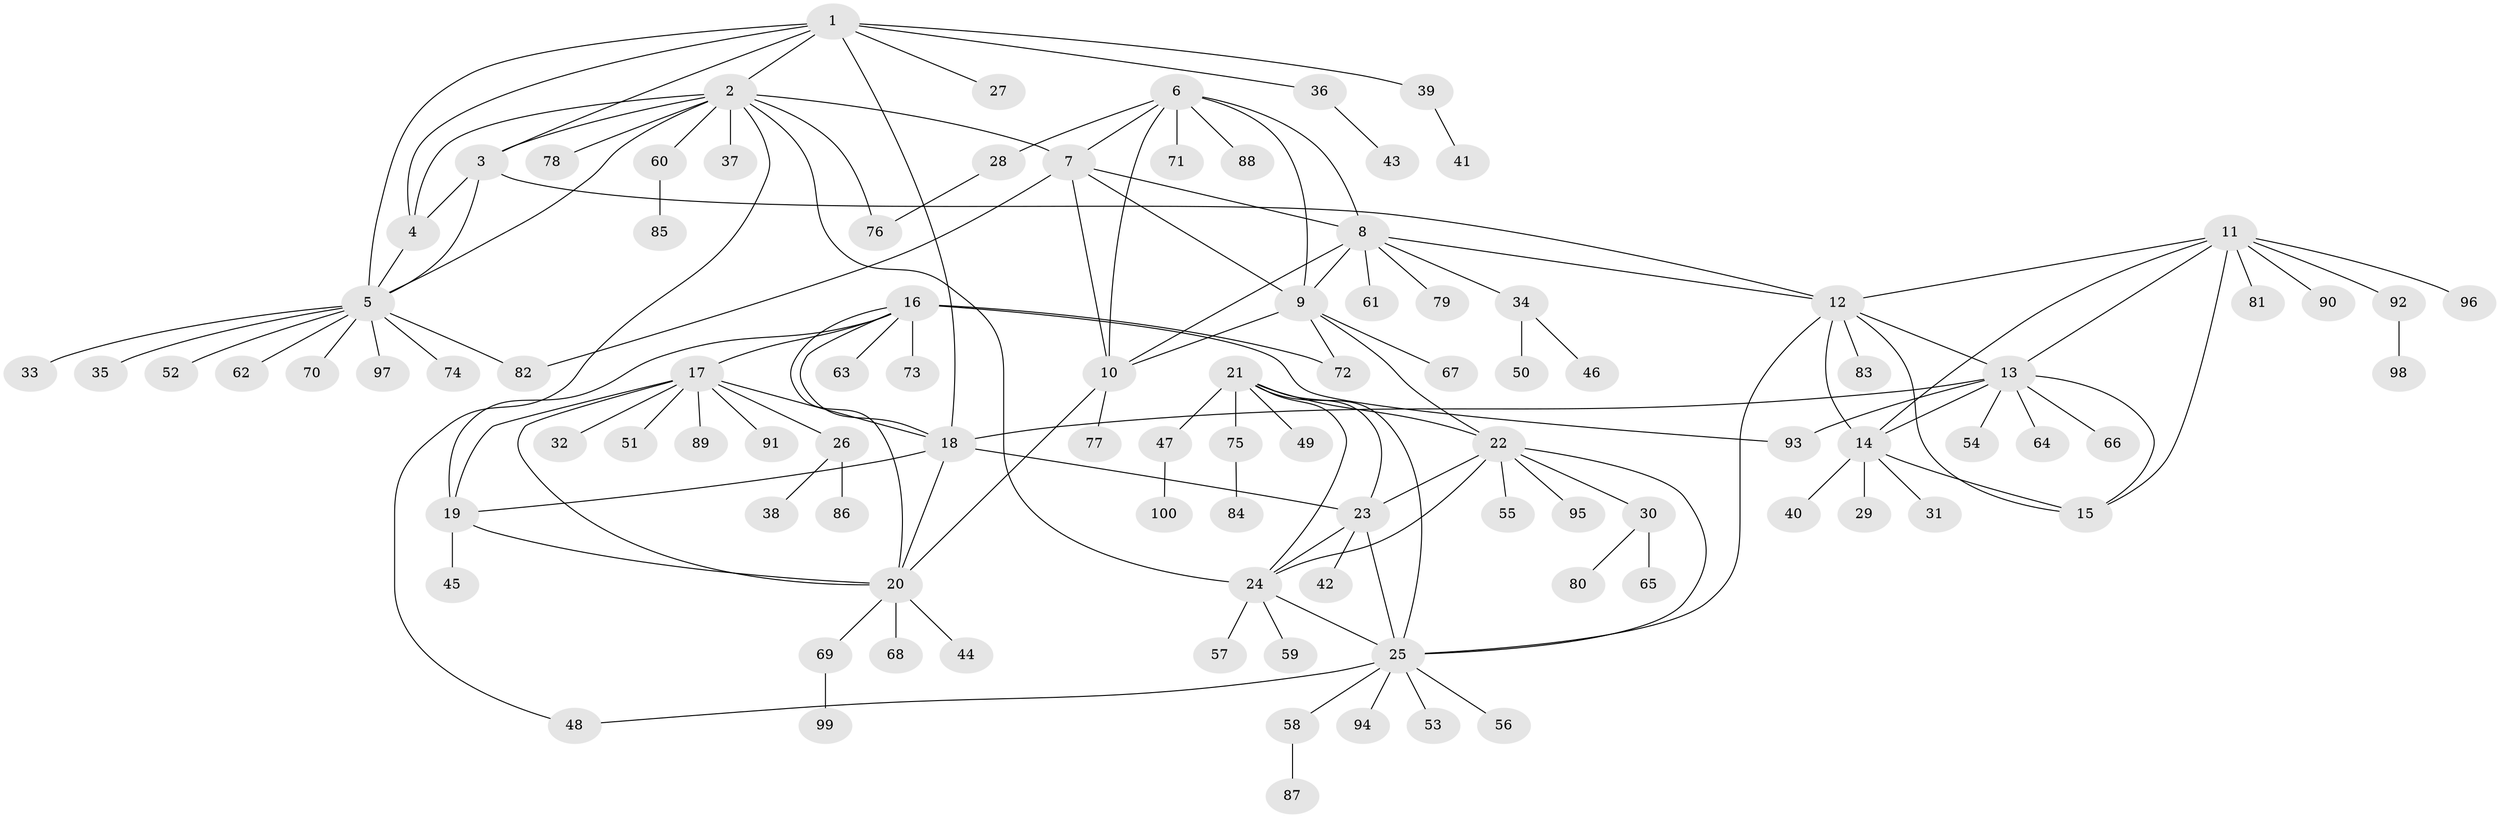 // Generated by graph-tools (version 1.1) at 2025/37/03/09/25 02:37:28]
// undirected, 100 vertices, 140 edges
graph export_dot {
graph [start="1"]
  node [color=gray90,style=filled];
  1;
  2;
  3;
  4;
  5;
  6;
  7;
  8;
  9;
  10;
  11;
  12;
  13;
  14;
  15;
  16;
  17;
  18;
  19;
  20;
  21;
  22;
  23;
  24;
  25;
  26;
  27;
  28;
  29;
  30;
  31;
  32;
  33;
  34;
  35;
  36;
  37;
  38;
  39;
  40;
  41;
  42;
  43;
  44;
  45;
  46;
  47;
  48;
  49;
  50;
  51;
  52;
  53;
  54;
  55;
  56;
  57;
  58;
  59;
  60;
  61;
  62;
  63;
  64;
  65;
  66;
  67;
  68;
  69;
  70;
  71;
  72;
  73;
  74;
  75;
  76;
  77;
  78;
  79;
  80;
  81;
  82;
  83;
  84;
  85;
  86;
  87;
  88;
  89;
  90;
  91;
  92;
  93;
  94;
  95;
  96;
  97;
  98;
  99;
  100;
  1 -- 2;
  1 -- 3;
  1 -- 4;
  1 -- 5;
  1 -- 18;
  1 -- 27;
  1 -- 36;
  1 -- 39;
  2 -- 3;
  2 -- 4;
  2 -- 5;
  2 -- 7;
  2 -- 24;
  2 -- 37;
  2 -- 48;
  2 -- 60;
  2 -- 76;
  2 -- 78;
  3 -- 4;
  3 -- 5;
  3 -- 12;
  4 -- 5;
  5 -- 33;
  5 -- 35;
  5 -- 52;
  5 -- 62;
  5 -- 70;
  5 -- 74;
  5 -- 82;
  5 -- 97;
  6 -- 7;
  6 -- 8;
  6 -- 9;
  6 -- 10;
  6 -- 28;
  6 -- 71;
  6 -- 88;
  7 -- 8;
  7 -- 9;
  7 -- 10;
  7 -- 82;
  8 -- 9;
  8 -- 10;
  8 -- 12;
  8 -- 34;
  8 -- 61;
  8 -- 79;
  9 -- 10;
  9 -- 22;
  9 -- 67;
  9 -- 72;
  10 -- 20;
  10 -- 77;
  11 -- 12;
  11 -- 13;
  11 -- 14;
  11 -- 15;
  11 -- 81;
  11 -- 90;
  11 -- 92;
  11 -- 96;
  12 -- 13;
  12 -- 14;
  12 -- 15;
  12 -- 25;
  12 -- 83;
  13 -- 14;
  13 -- 15;
  13 -- 18;
  13 -- 54;
  13 -- 64;
  13 -- 66;
  13 -- 93;
  14 -- 15;
  14 -- 29;
  14 -- 31;
  14 -- 40;
  16 -- 17;
  16 -- 18;
  16 -- 19;
  16 -- 20;
  16 -- 63;
  16 -- 72;
  16 -- 73;
  16 -- 93;
  17 -- 18;
  17 -- 19;
  17 -- 20;
  17 -- 26;
  17 -- 32;
  17 -- 51;
  17 -- 89;
  17 -- 91;
  18 -- 19;
  18 -- 20;
  18 -- 23;
  19 -- 20;
  19 -- 45;
  20 -- 44;
  20 -- 68;
  20 -- 69;
  21 -- 22;
  21 -- 23;
  21 -- 24;
  21 -- 25;
  21 -- 47;
  21 -- 49;
  21 -- 75;
  22 -- 23;
  22 -- 24;
  22 -- 25;
  22 -- 30;
  22 -- 55;
  22 -- 95;
  23 -- 24;
  23 -- 25;
  23 -- 42;
  24 -- 25;
  24 -- 57;
  24 -- 59;
  25 -- 48;
  25 -- 53;
  25 -- 56;
  25 -- 58;
  25 -- 94;
  26 -- 38;
  26 -- 86;
  28 -- 76;
  30 -- 65;
  30 -- 80;
  34 -- 46;
  34 -- 50;
  36 -- 43;
  39 -- 41;
  47 -- 100;
  58 -- 87;
  60 -- 85;
  69 -- 99;
  75 -- 84;
  92 -- 98;
}

